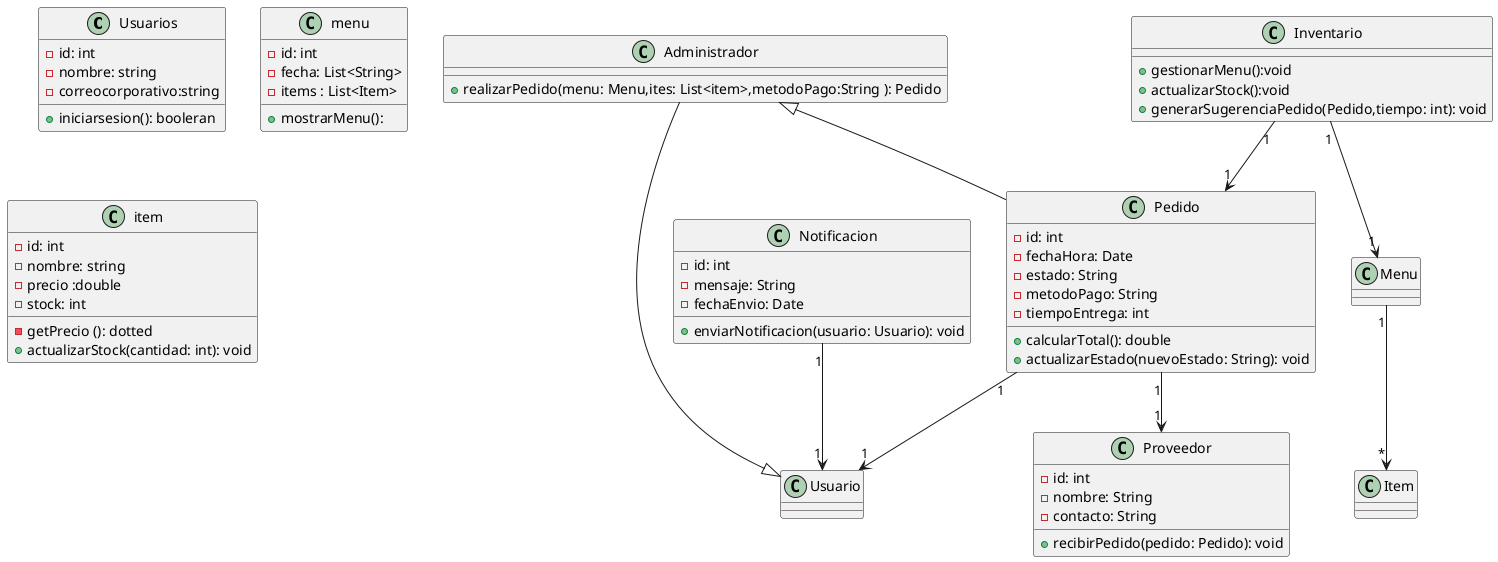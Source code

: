 @startuml clasesinventarios

class Usuarios {
    -id: int
    -nombre: string 
    -correocorporativo:string
    +iniciarsesion(): booleran

}



class Administrador {
    +realizarPedido(menu: Menu,ites: List<item>,metodoPago:String ): Pedido

}

class Inventario {
    + gestionarMenu():void 
    + actualizarStock():void
    + generarSugerenciaPedido(Pedido,tiempo: int): void
    
}
class menu{
    - id: int 
    - fecha: List<String>    
    - items : List<Item>
    + mostrarMenu(): 
}
class item {
    - id: int 
    - nombre: string 
    - precio :double
    - stock: int 
    - getPrecio (): dotted
    + actualizarStock(cantidad: int): void
}
class Pedido{
    - id: int
    - fechaHora: Date
    - estado: String 
    - metodoPago: String
    - tiempoEntrega: int
    + calcularTotal(): double
    + actualizarEstado(nuevoEstado: String): void


}
class Notificacion{
    - id: int
    -mensaje: String
    -fechaEnvio: Date
    + enviarNotificacion(usuario: Usuario): void

}
class Proveedor{
    - id: int
    - nombre: String
    - contacto: String
    + recibirPedido(pedido: Pedido): void
}

Usuario <|-- Administrador
Administrador <|-- Pedido    
Menu "1" --> "*" Item
Inventario "1" --> "1" Pedido
Pedido "1" --> "1" Usuario
Pedido "1" --> "1" Proveedor    
Notificacion "1" --> "1" Usuario
Inventario "1" --> "1" Menu         



@enduml